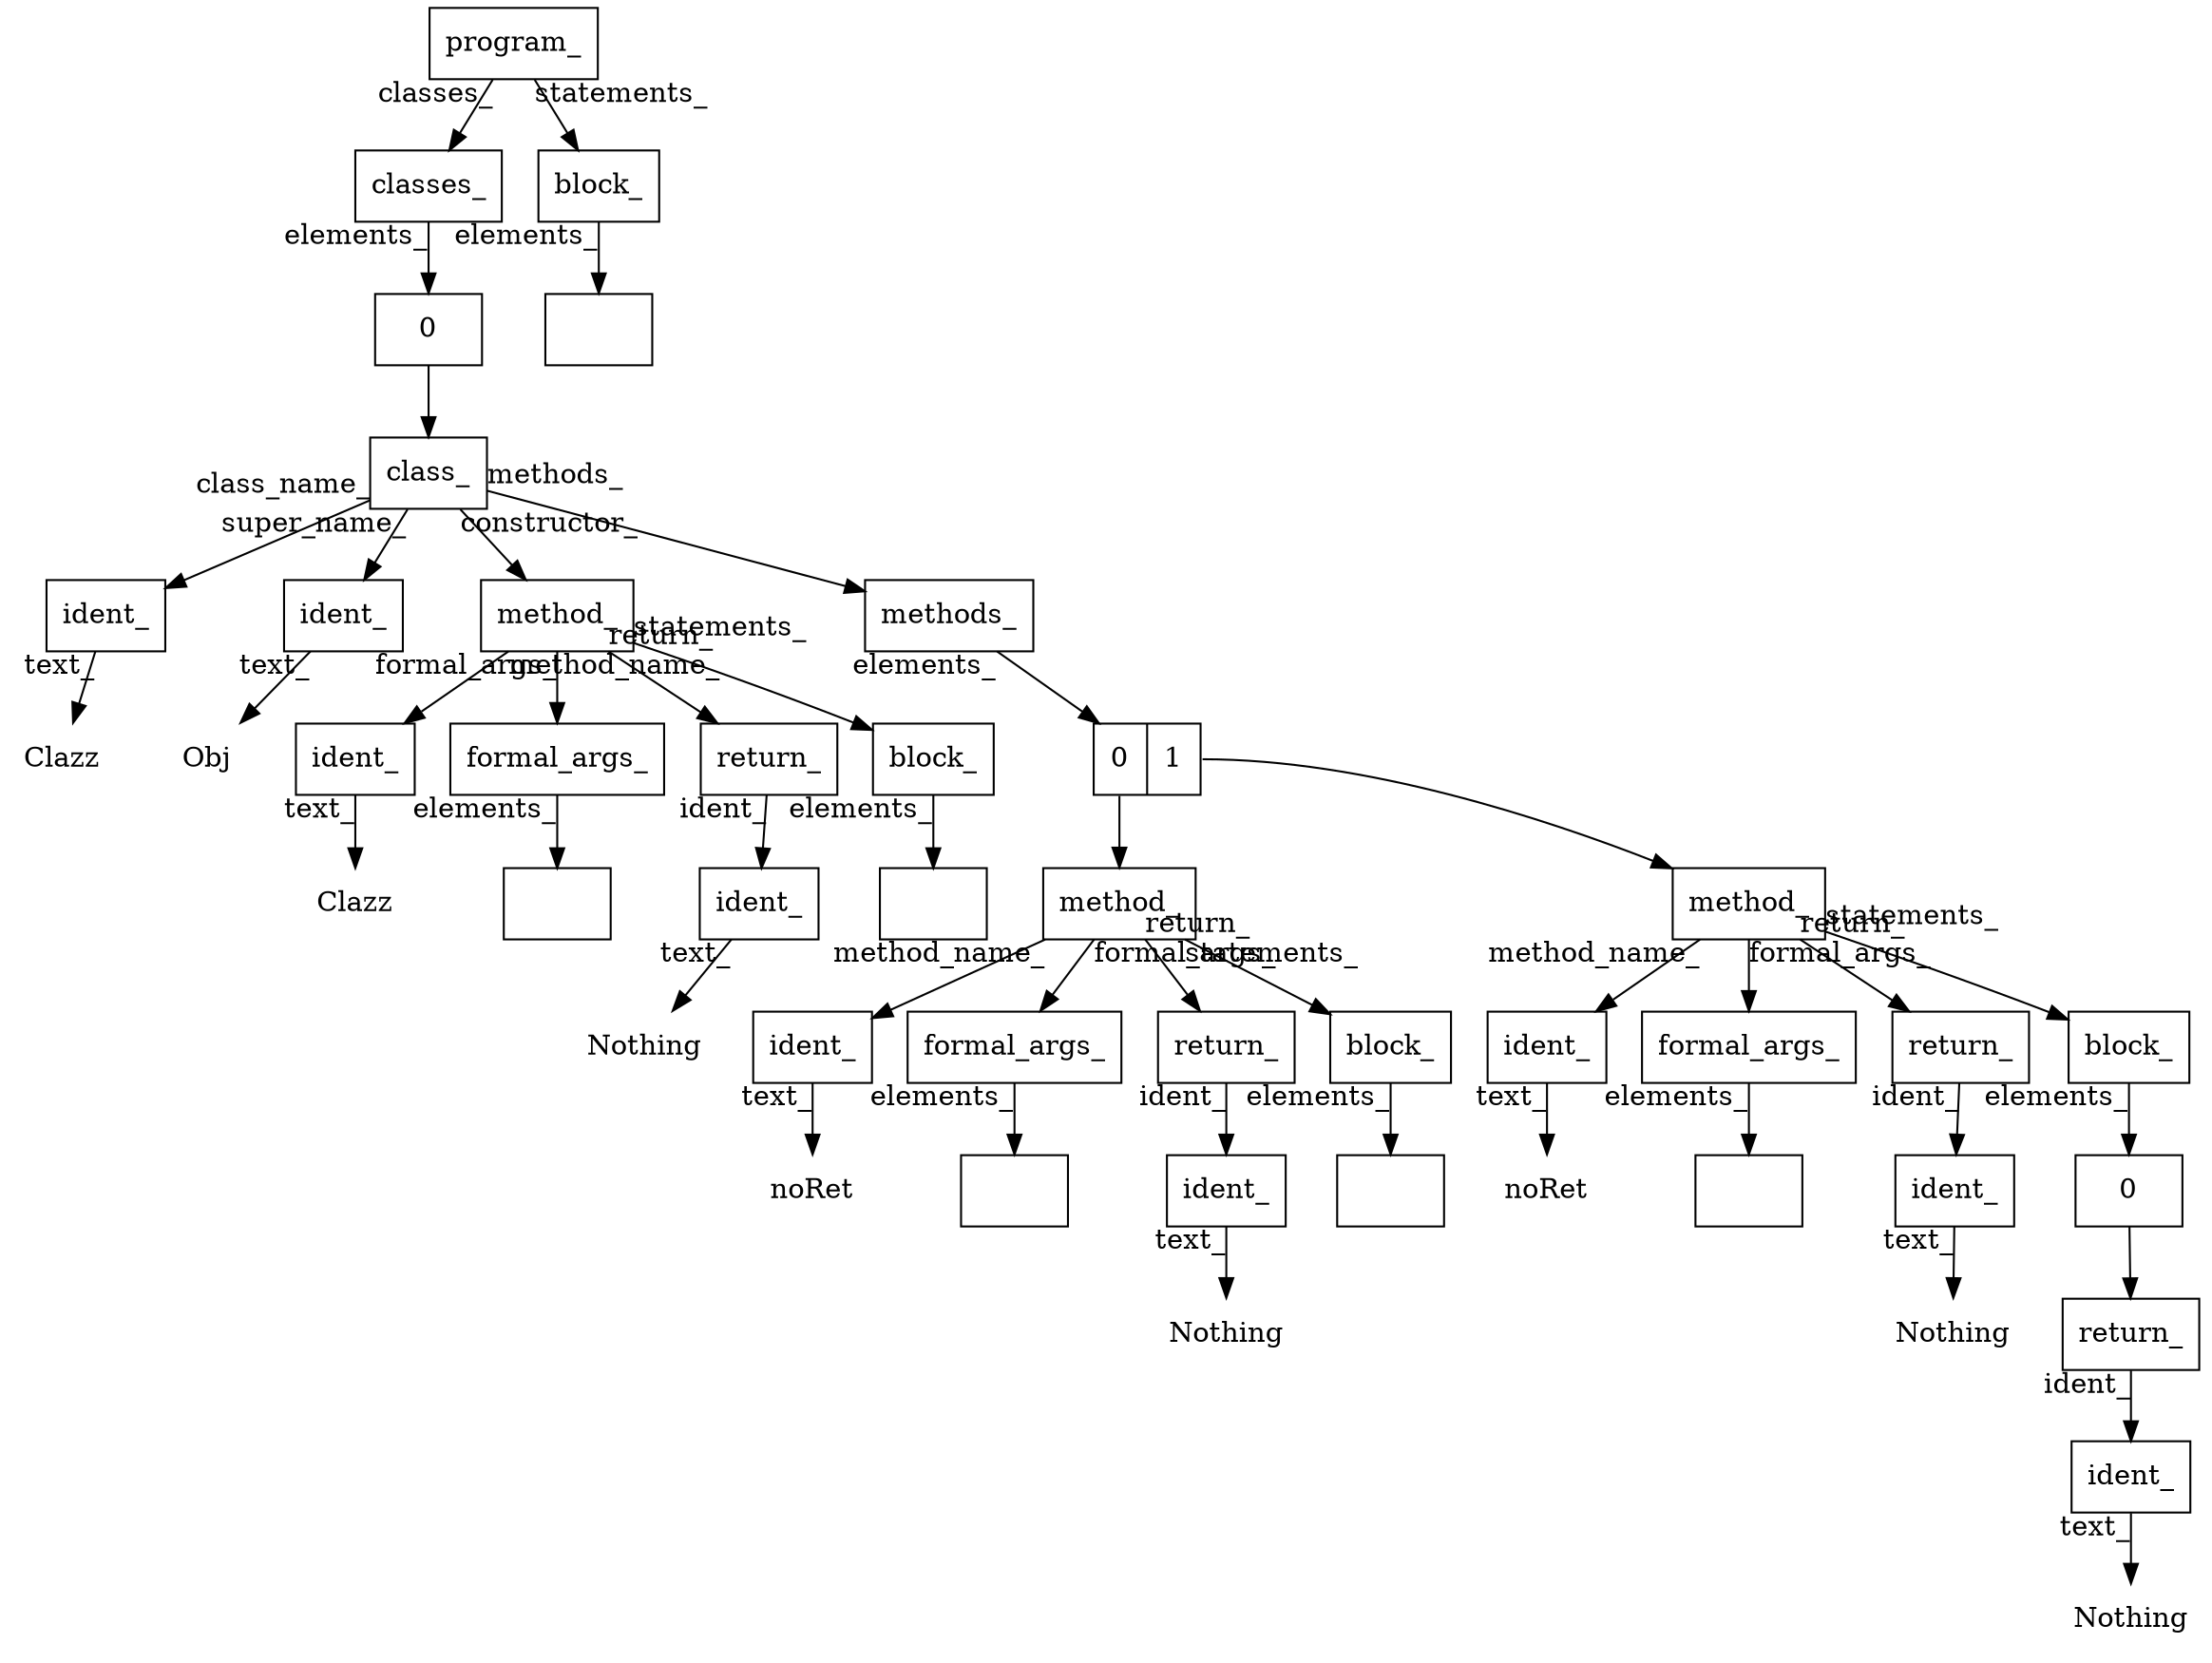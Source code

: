 digraph AST {
root[shape=box,label="program_"];
node_1[shape=box,label="classes_"];
node_2[shape=record,label="<e_0>0"];
node_3[shape=box,label="class_"];
node_4[shape=box,label="ident_"];
node_5[shape=plaintext,label="Clazz"];
node_4 -> node_5 [taillabel="text_"];
node_3 -> node_4 [taillabel="class_name_"];
node_6[shape=box,label="ident_"];
node_7[shape=plaintext,label="Obj"];
node_6 -> node_7 [taillabel="text_"];
node_3 -> node_6 [taillabel="super_name_"];
node_8[shape=box,label="method_"];
node_9[shape=box,label="ident_"];
node_10[shape=plaintext,label="Clazz"];
node_9 -> node_10 [taillabel="text_"];
node_8 -> node_9 [taillabel="method_name_"];
node_11[shape=box,label="formal_args_"];
node_12[shape=record,label=""];
node_11 -> node_12 [taillabel="elements_"];
node_8 -> node_11 [taillabel="formal_args_"];
node_13[shape=box,label="return_"];
node_14[shape=box,label="ident_"];
node_15[shape=plaintext,label="Nothing"];
node_14 -> node_15 [taillabel="text_"];
node_13 -> node_14 [taillabel="ident_"];
node_8 -> node_13 [taillabel="return_"];
node_16[shape=box,label="block_"];
node_17[shape=record,label=""];
node_16 -> node_17 [taillabel="elements_"];
node_8 -> node_16 [taillabel="statements_"];
node_3 -> node_8 [taillabel="constructor_"];
node_18[shape=box,label="methods_"];
node_19[shape=record,label="<e_0>0|<e_1>1"];
node_20[shape=box,label="method_"];
node_21[shape=box,label="ident_"];
node_22[shape=plaintext,label="noRet"];
node_21 -> node_22 [taillabel="text_"];
node_20 -> node_21 [taillabel="method_name_"];
node_23[shape=box,label="formal_args_"];
node_24[shape=record,label=""];
node_23 -> node_24 [taillabel="elements_"];
node_20 -> node_23 [taillabel="formal_args_"];
node_25[shape=box,label="return_"];
node_26[shape=box,label="ident_"];
node_27[shape=plaintext,label="Nothing"];
node_26 -> node_27 [taillabel="text_"];
node_25 -> node_26 [taillabel="ident_"];
node_20 -> node_25 [taillabel="return_"];
node_28[shape=box,label="block_"];
node_29[shape=record,label=""];
node_28 -> node_29 [taillabel="elements_"];
node_20 -> node_28 [taillabel="statements_"];
node_19:e_0 -> node_20;
node_30[shape=box,label="method_"];
node_31[shape=box,label="ident_"];
node_32[shape=plaintext,label="noRet"];
node_31 -> node_32 [taillabel="text_"];
node_30 -> node_31 [taillabel="method_name_"];
node_33[shape=box,label="formal_args_"];
node_34[shape=record,label=""];
node_33 -> node_34 [taillabel="elements_"];
node_30 -> node_33 [taillabel="formal_args_"];
node_35[shape=box,label="return_"];
node_36[shape=box,label="ident_"];
node_37[shape=plaintext,label="Nothing"];
node_36 -> node_37 [taillabel="text_"];
node_35 -> node_36 [taillabel="ident_"];
node_30 -> node_35 [taillabel="return_"];
node_38[shape=box,label="block_"];
node_39[shape=record,label="<e_0>0"];
node_40[shape=box,label="return_"];
node_41[shape=box,label="ident_"];
node_42[shape=plaintext,label="Nothing"];
node_41 -> node_42 [taillabel="text_"];
node_40 -> node_41 [taillabel="ident_"];
node_39:e_0 -> node_40;
node_38 -> node_39 [taillabel="elements_"];
node_30 -> node_38 [taillabel="statements_"];
node_19:e_1 -> node_30;
node_18 -> node_19 [taillabel="elements_"];
node_3 -> node_18 [taillabel="methods_"];
node_2:e_0 -> node_3;
node_1 -> node_2 [taillabel="elements_"];
root -> node_1 [taillabel="classes_"];
node_43[shape=box,label="block_"];
node_44[shape=record,label=""];
node_43 -> node_44 [taillabel="elements_"];
root -> node_43 [taillabel="statements_"];
}
